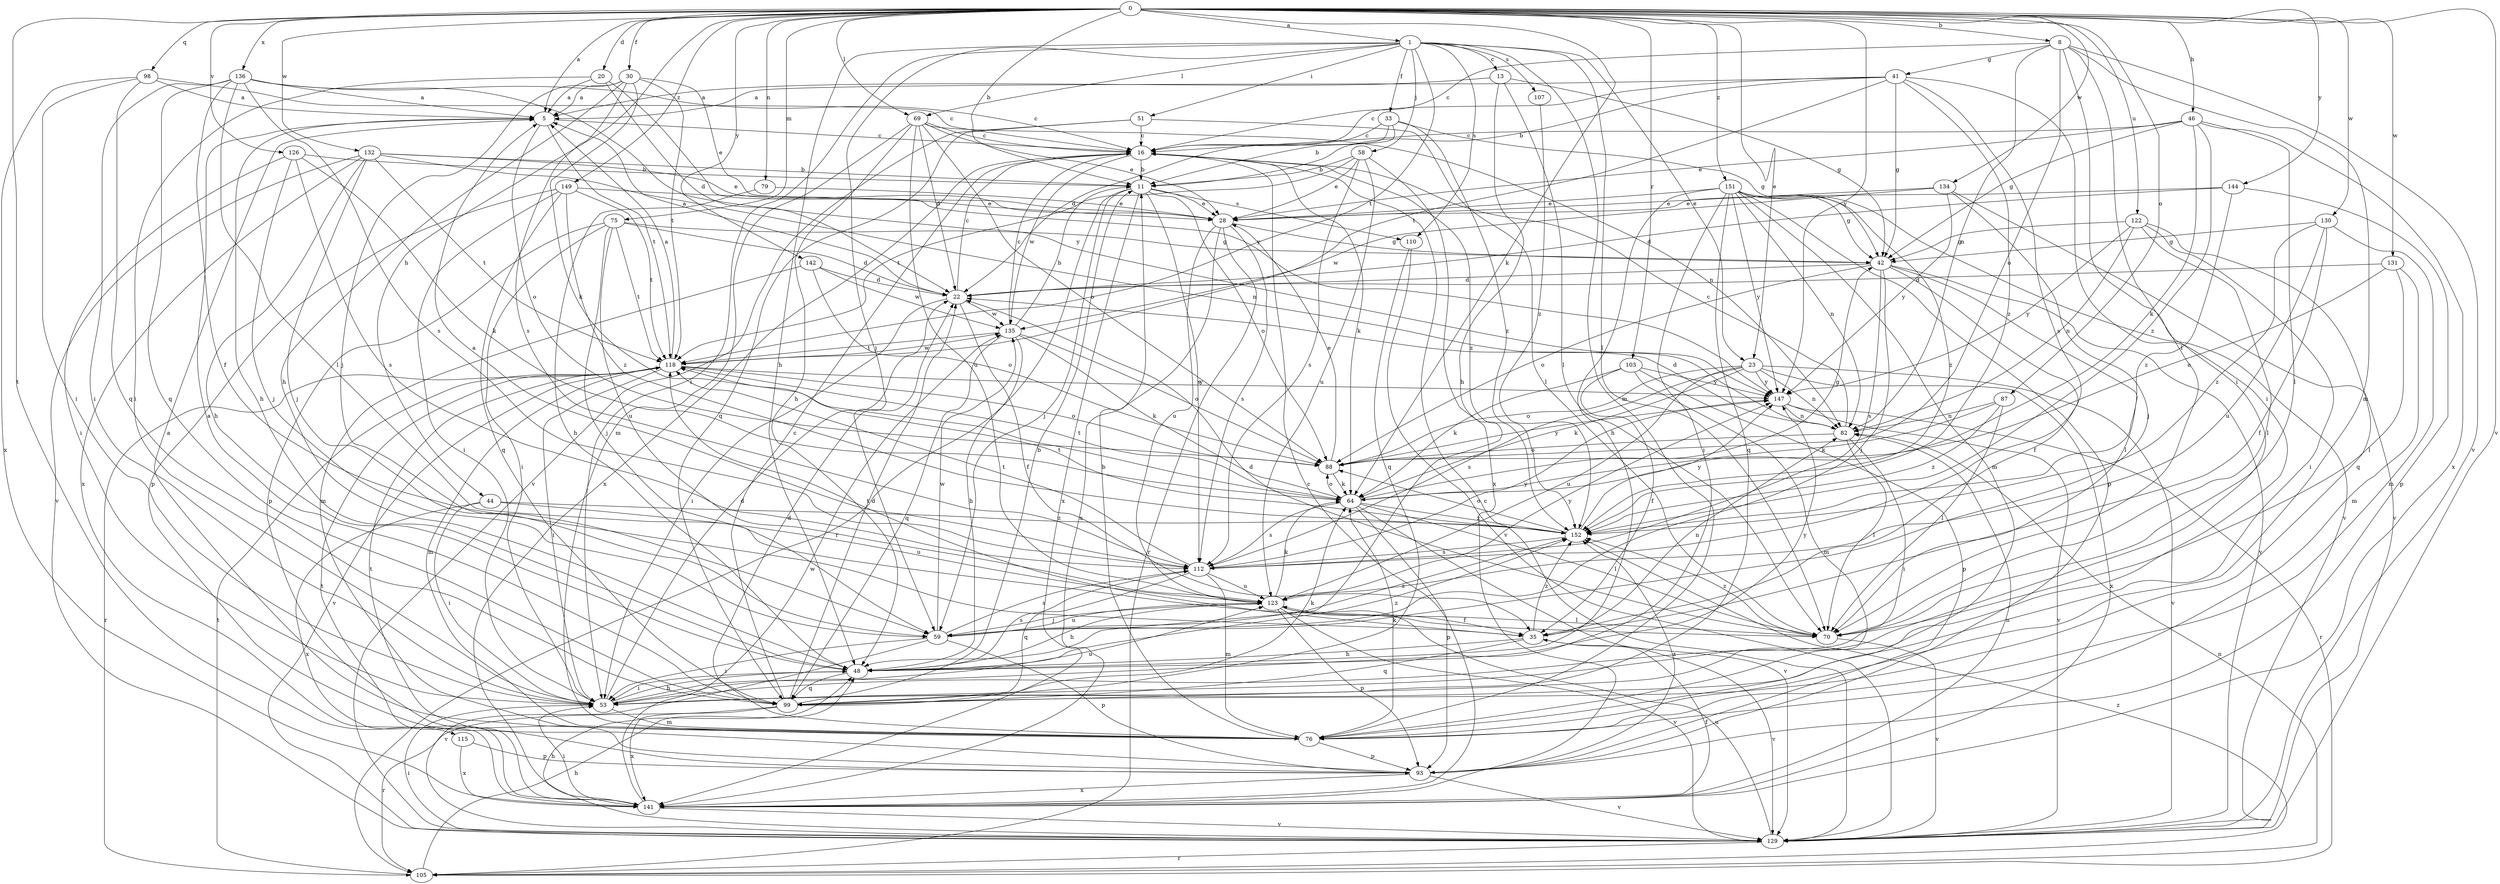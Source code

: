 strict digraph  {
0;
1;
5;
8;
11;
13;
16;
20;
22;
23;
28;
30;
33;
35;
41;
42;
44;
46;
48;
51;
53;
58;
59;
64;
69;
70;
75;
76;
79;
82;
87;
88;
93;
98;
99;
103;
105;
107;
110;
112;
115;
118;
122;
123;
126;
129;
130;
131;
132;
134;
135;
136;
141;
142;
144;
147;
149;
151;
152;
0 -> 1  [label=a];
0 -> 5  [label=a];
0 -> 8  [label=b];
0 -> 11  [label=b];
0 -> 20  [label=d];
0 -> 23  [label=e];
0 -> 30  [label=f];
0 -> 44  [label=h];
0 -> 46  [label=h];
0 -> 64  [label=k];
0 -> 69  [label=l];
0 -> 75  [label=m];
0 -> 79  [label=n];
0 -> 87  [label=o];
0 -> 98  [label=q];
0 -> 103  [label=r];
0 -> 115  [label=t];
0 -> 122  [label=u];
0 -> 126  [label=v];
0 -> 129  [label=v];
0 -> 130  [label=w];
0 -> 131  [label=w];
0 -> 132  [label=w];
0 -> 134  [label=w];
0 -> 136  [label=x];
0 -> 142  [label=y];
0 -> 144  [label=y];
0 -> 147  [label=y];
0 -> 149  [label=z];
0 -> 151  [label=z];
1 -> 13  [label=c];
1 -> 23  [label=e];
1 -> 33  [label=f];
1 -> 48  [label=h];
1 -> 51  [label=i];
1 -> 53  [label=i];
1 -> 58  [label=j];
1 -> 59  [label=j];
1 -> 69  [label=l];
1 -> 70  [label=l];
1 -> 76  [label=m];
1 -> 107  [label=s];
1 -> 110  [label=s];
1 -> 118  [label=t];
5 -> 16  [label=c];
5 -> 48  [label=h];
5 -> 88  [label=o];
5 -> 118  [label=t];
8 -> 16  [label=c];
8 -> 41  [label=g];
8 -> 53  [label=i];
8 -> 70  [label=l];
8 -> 76  [label=m];
8 -> 82  [label=n];
8 -> 88  [label=o];
8 -> 129  [label=v];
11 -> 28  [label=e];
11 -> 59  [label=j];
11 -> 88  [label=o];
11 -> 105  [label=r];
11 -> 110  [label=s];
11 -> 112  [label=s];
11 -> 141  [label=x];
13 -> 5  [label=a];
13 -> 42  [label=g];
13 -> 48  [label=h];
13 -> 70  [label=l];
16 -> 11  [label=b];
16 -> 64  [label=k];
16 -> 135  [label=w];
16 -> 141  [label=x];
16 -> 152  [label=z];
20 -> 5  [label=a];
20 -> 22  [label=d];
20 -> 53  [label=i];
20 -> 147  [label=y];
22 -> 5  [label=a];
22 -> 16  [label=c];
22 -> 35  [label=f];
22 -> 53  [label=i];
22 -> 135  [label=w];
23 -> 64  [label=k];
23 -> 82  [label=n];
23 -> 88  [label=o];
23 -> 112  [label=s];
23 -> 123  [label=u];
23 -> 129  [label=v];
23 -> 141  [label=x];
23 -> 147  [label=y];
28 -> 42  [label=g];
28 -> 105  [label=r];
28 -> 112  [label=s];
28 -> 123  [label=u];
28 -> 141  [label=x];
30 -> 5  [label=a];
30 -> 28  [label=e];
30 -> 48  [label=h];
30 -> 59  [label=j];
30 -> 64  [label=k];
30 -> 112  [label=s];
30 -> 118  [label=t];
33 -> 11  [label=b];
33 -> 16  [label=c];
33 -> 22  [label=d];
33 -> 42  [label=g];
33 -> 152  [label=z];
35 -> 48  [label=h];
35 -> 82  [label=n];
35 -> 99  [label=q];
35 -> 118  [label=t];
35 -> 129  [label=v];
35 -> 152  [label=z];
41 -> 5  [label=a];
41 -> 11  [label=b];
41 -> 16  [label=c];
41 -> 42  [label=g];
41 -> 53  [label=i];
41 -> 112  [label=s];
41 -> 118  [label=t];
41 -> 152  [label=z];
42 -> 22  [label=d];
42 -> 35  [label=f];
42 -> 59  [label=j];
42 -> 70  [label=l];
42 -> 88  [label=o];
42 -> 112  [label=s];
42 -> 129  [label=v];
44 -> 53  [label=i];
44 -> 123  [label=u];
44 -> 141  [label=x];
44 -> 152  [label=z];
46 -> 16  [label=c];
46 -> 28  [label=e];
46 -> 42  [label=g];
46 -> 64  [label=k];
46 -> 70  [label=l];
46 -> 141  [label=x];
46 -> 152  [label=z];
48 -> 53  [label=i];
48 -> 99  [label=q];
48 -> 112  [label=s];
48 -> 147  [label=y];
48 -> 152  [label=z];
51 -> 16  [label=c];
51 -> 70  [label=l];
51 -> 99  [label=q];
51 -> 129  [label=v];
53 -> 22  [label=d];
53 -> 48  [label=h];
53 -> 76  [label=m];
53 -> 123  [label=u];
58 -> 11  [label=b];
58 -> 28  [label=e];
58 -> 112  [label=s];
58 -> 118  [label=t];
58 -> 123  [label=u];
58 -> 141  [label=x];
59 -> 53  [label=i];
59 -> 93  [label=p];
59 -> 112  [label=s];
59 -> 123  [label=u];
59 -> 129  [label=v];
59 -> 135  [label=w];
59 -> 152  [label=z];
64 -> 42  [label=g];
64 -> 70  [label=l];
64 -> 88  [label=o];
64 -> 93  [label=p];
64 -> 112  [label=s];
64 -> 118  [label=t];
64 -> 129  [label=v];
64 -> 152  [label=z];
69 -> 16  [label=c];
69 -> 22  [label=d];
69 -> 28  [label=e];
69 -> 48  [label=h];
69 -> 76  [label=m];
69 -> 82  [label=n];
69 -> 88  [label=o];
69 -> 123  [label=u];
70 -> 22  [label=d];
70 -> 129  [label=v];
70 -> 152  [label=z];
75 -> 22  [label=d];
75 -> 42  [label=g];
75 -> 53  [label=i];
75 -> 59  [label=j];
75 -> 93  [label=p];
75 -> 118  [label=t];
75 -> 123  [label=u];
76 -> 5  [label=a];
76 -> 11  [label=b];
76 -> 22  [label=d];
76 -> 64  [label=k];
76 -> 93  [label=p];
79 -> 28  [label=e];
79 -> 48  [label=h];
82 -> 16  [label=c];
82 -> 22  [label=d];
82 -> 53  [label=i];
82 -> 70  [label=l];
82 -> 88  [label=o];
87 -> 64  [label=k];
87 -> 70  [label=l];
87 -> 82  [label=n];
87 -> 152  [label=z];
88 -> 28  [label=e];
88 -> 64  [label=k];
88 -> 147  [label=y];
93 -> 118  [label=t];
93 -> 129  [label=v];
93 -> 141  [label=x];
93 -> 152  [label=z];
98 -> 5  [label=a];
98 -> 16  [label=c];
98 -> 53  [label=i];
98 -> 99  [label=q];
98 -> 141  [label=x];
99 -> 5  [label=a];
99 -> 11  [label=b];
99 -> 16  [label=c];
99 -> 22  [label=d];
99 -> 64  [label=k];
99 -> 105  [label=r];
99 -> 141  [label=x];
103 -> 35  [label=f];
103 -> 64  [label=k];
103 -> 76  [label=m];
103 -> 93  [label=p];
103 -> 147  [label=y];
105 -> 48  [label=h];
105 -> 82  [label=n];
105 -> 118  [label=t];
105 -> 152  [label=z];
107 -> 152  [label=z];
110 -> 99  [label=q];
110 -> 129  [label=v];
112 -> 5  [label=a];
112 -> 76  [label=m];
112 -> 99  [label=q];
112 -> 118  [label=t];
112 -> 123  [label=u];
112 -> 147  [label=y];
115 -> 93  [label=p];
115 -> 141  [label=x];
118 -> 5  [label=a];
118 -> 53  [label=i];
118 -> 76  [label=m];
118 -> 88  [label=o];
118 -> 105  [label=r];
118 -> 129  [label=v];
118 -> 135  [label=w];
118 -> 147  [label=y];
122 -> 42  [label=g];
122 -> 53  [label=i];
122 -> 70  [label=l];
122 -> 82  [label=n];
122 -> 99  [label=q];
122 -> 147  [label=y];
123 -> 35  [label=f];
123 -> 48  [label=h];
123 -> 59  [label=j];
123 -> 64  [label=k];
123 -> 70  [label=l];
123 -> 93  [label=p];
123 -> 129  [label=v];
123 -> 147  [label=y];
126 -> 11  [label=b];
126 -> 53  [label=i];
126 -> 59  [label=j];
126 -> 64  [label=k];
126 -> 112  [label=s];
129 -> 16  [label=c];
129 -> 48  [label=h];
129 -> 53  [label=i];
129 -> 105  [label=r];
129 -> 123  [label=u];
130 -> 35  [label=f];
130 -> 42  [label=g];
130 -> 76  [label=m];
130 -> 123  [label=u];
130 -> 152  [label=z];
131 -> 22  [label=d];
131 -> 70  [label=l];
131 -> 76  [label=m];
131 -> 88  [label=o];
132 -> 11  [label=b];
132 -> 28  [label=e];
132 -> 48  [label=h];
132 -> 59  [label=j];
132 -> 82  [label=n];
132 -> 118  [label=t];
132 -> 129  [label=v];
132 -> 141  [label=x];
134 -> 28  [label=e];
134 -> 59  [label=j];
134 -> 129  [label=v];
134 -> 135  [label=w];
134 -> 147  [label=y];
135 -> 11  [label=b];
135 -> 16  [label=c];
135 -> 48  [label=h];
135 -> 64  [label=k];
135 -> 88  [label=o];
135 -> 99  [label=q];
135 -> 118  [label=t];
136 -> 5  [label=a];
136 -> 16  [label=c];
136 -> 35  [label=f];
136 -> 53  [label=i];
136 -> 70  [label=l];
136 -> 99  [label=q];
136 -> 112  [label=s];
136 -> 147  [label=y];
141 -> 16  [label=c];
141 -> 35  [label=f];
141 -> 53  [label=i];
141 -> 82  [label=n];
141 -> 118  [label=t];
141 -> 129  [label=v];
141 -> 135  [label=w];
142 -> 22  [label=d];
142 -> 76  [label=m];
142 -> 88  [label=o];
142 -> 135  [label=w];
144 -> 22  [label=d];
144 -> 28  [label=e];
144 -> 93  [label=p];
144 -> 152  [label=z];
147 -> 82  [label=n];
147 -> 105  [label=r];
147 -> 129  [label=v];
149 -> 28  [label=e];
149 -> 53  [label=i];
149 -> 93  [label=p];
149 -> 99  [label=q];
149 -> 118  [label=t];
149 -> 152  [label=z];
151 -> 28  [label=e];
151 -> 42  [label=g];
151 -> 48  [label=h];
151 -> 53  [label=i];
151 -> 76  [label=m];
151 -> 82  [label=n];
151 -> 93  [label=p];
151 -> 99  [label=q];
151 -> 129  [label=v];
151 -> 147  [label=y];
151 -> 152  [label=z];
152 -> 88  [label=o];
152 -> 112  [label=s];
152 -> 118  [label=t];
152 -> 147  [label=y];
}
